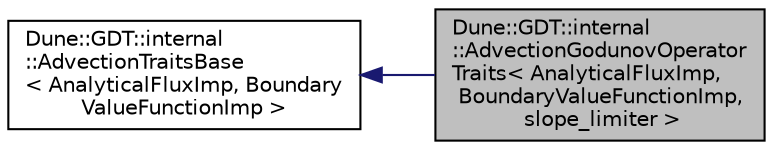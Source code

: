 digraph "Dune::GDT::internal::AdvectionGodunovOperatorTraits&lt; AnalyticalFluxImp, BoundaryValueFunctionImp, slope_limiter &gt;"
{
  edge [fontname="Helvetica",fontsize="10",labelfontname="Helvetica",labelfontsize="10"];
  node [fontname="Helvetica",fontsize="10",shape=record];
  rankdir="LR";
  Node1 [label="Dune::GDT::internal\l::AdvectionGodunovOperator\lTraits\< AnalyticalFluxImp,\l BoundaryValueFunctionImp,\l slope_limiter \>",height=0.2,width=0.4,color="black", fillcolor="grey75", style="filled", fontcolor="black"];
  Node2 -> Node1 [dir="back",color="midnightblue",fontsize="10",style="solid",fontname="Helvetica"];
  Node2 [label="Dune::GDT::internal\l::AdvectionTraitsBase\l\< AnalyticalFluxImp, Boundary\lValueFunctionImp \>",height=0.2,width=0.4,color="black", fillcolor="white", style="filled",URL="$a00019.html"];
}
